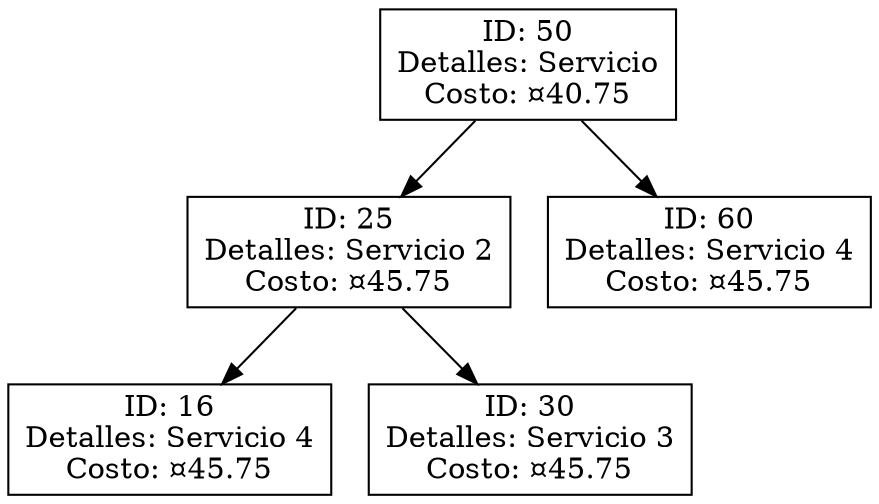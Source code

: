digraph ArbolBinarioServicios {
node [shape=record];
"50" [label="ID: 50\nDetalles: Servicio\nCosto: ¤40.75"];
"50" -> "25";
"25" [label="ID: 25\nDetalles: Servicio 2\nCosto: ¤45.75"];
"25" -> "16";
"16" [label="ID: 16\nDetalles: Servicio 4\nCosto: ¤45.75"];
"25" -> "30";
"30" [label="ID: 30\nDetalles: Servicio 3\nCosto: ¤45.75"];
"50" -> "60";
"60" [label="ID: 60\nDetalles: Servicio 4\nCosto: ¤45.75"];
}
